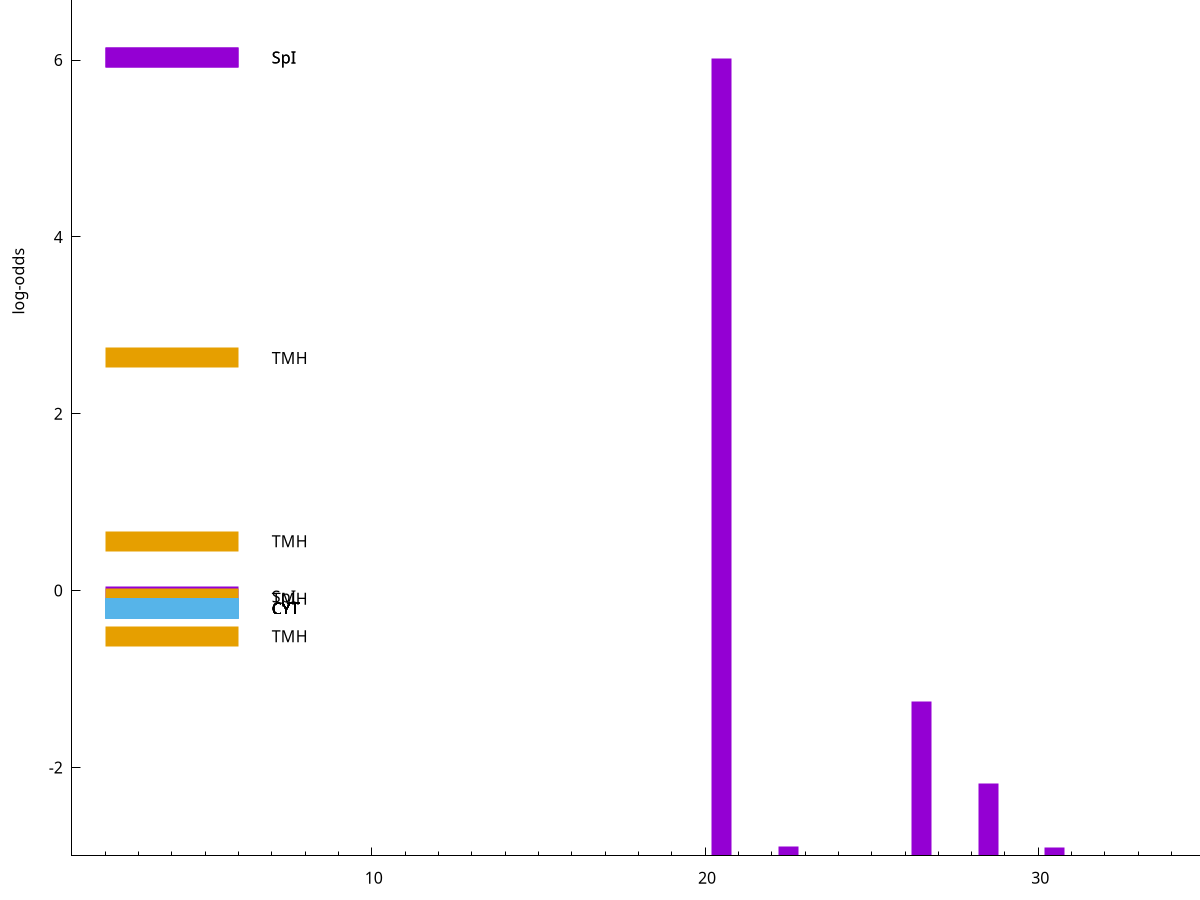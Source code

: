 set title "LipoP predictions for SRR5666568.gff"
set size 2., 1.4
set xrange [1:70] 
set mxtics 10
set yrange [-3:10]
set y2range [0:13]
set ylabel "log-odds"
set term postscript eps color solid "Helvetica" 30
set output "SRR5666568.gff484.eps"
set arrow from 2,6.02864 to 6,6.02864 nohead lt 1 lw 20
set label "SpI" at 7,6.02864
set arrow from 2,2.63085 to 6,2.63085 nohead lt 4 lw 20
set label "TMH" at 7,2.63085
set arrow from 2,0.557877 to 6,0.557877 nohead lt 4 lw 20
set label "TMH" at 7,0.557877
set arrow from 2,-0.0658973 to 6,-0.0658973 nohead lt 1 lw 20
set label "SpI" at 7,-0.0658973
set arrow from 2,-0.0920373 to 6,-0.0920373 nohead lt 4 lw 20
set label "TMH" at 7,-0.0920373
set arrow from 2,-0.200913 to 6,-0.200913 nohead lt 3 lw 20
set label "CYT" at 7,-0.200913
set arrow from 2,-0.200913 to 6,-0.200913 nohead lt 3 lw 20
set label "CYT" at 7,-0.200913
set arrow from 2,-0.200913 to 6,-0.200913 nohead lt 3 lw 20
set label "CYT" at 7,-0.200913
set arrow from 2,-0.200913 to 6,-0.200913 nohead lt 3 lw 20
set label "CYT" at 7,-0.200913
set arrow from 2,-0.200913 to 6,-0.200913 nohead lt 3 lw 20
set label "CYT" at 7,-0.200913
set arrow from 2,-0.200913 to 6,-0.200913 nohead lt 3 lw 20
set label "CYT" at 7,-0.200913
set arrow from 2,-0.200913 to 6,-0.200913 nohead lt 3 lw 20
set label "CYT" at 7,-0.200913
set arrow from 2,-0.200913 to 6,-0.200913 nohead lt 3 lw 20
set label "CYT" at 7,-0.200913
set arrow from 2,-0.200913 to 6,-0.200913 nohead lt 3 lw 20
set label "CYT" at 7,-0.200913
set arrow from 2,-0.517346 to 6,-0.517346 nohead lt 4 lw 20
set label "TMH" at 7,-0.517346
set arrow from 2,6.02864 to 6,6.02864 nohead lt 1 lw 20
set label "SpI" at 7,6.02864
# NOTE: The scores below are the log-odds scores with the threshold
# NOTE: subtracted (a hack to make gnuplot make the histogram all
# NOTE: look nice).
plot "-" axes x1y2 title "" with impulses lt 1 lw 20
20.500000 9.021480
26.500000 1.746900
28.500000 0.820000
22.500000 0.109450
30.500000 0.094100
e
exit
